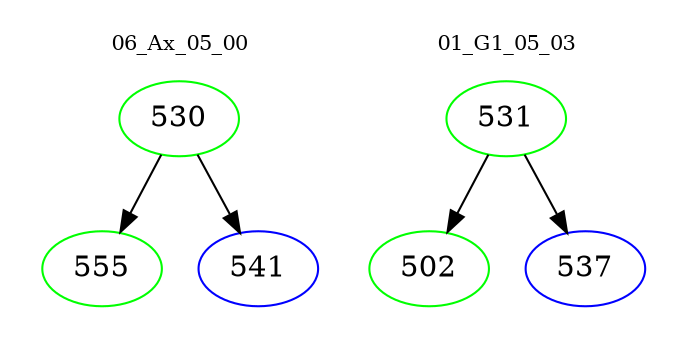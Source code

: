 digraph{
subgraph cluster_0 {
color = white
label = "06_Ax_05_00";
fontsize=10;
T0_530 [label="530", color="green"]
T0_530 -> T0_555 [color="black"]
T0_555 [label="555", color="green"]
T0_530 -> T0_541 [color="black"]
T0_541 [label="541", color="blue"]
}
subgraph cluster_1 {
color = white
label = "01_G1_05_03";
fontsize=10;
T1_531 [label="531", color="green"]
T1_531 -> T1_502 [color="black"]
T1_502 [label="502", color="green"]
T1_531 -> T1_537 [color="black"]
T1_537 [label="537", color="blue"]
}
}

